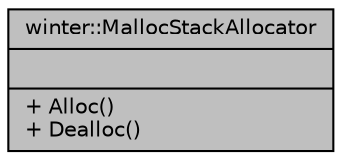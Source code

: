 digraph "winter::MallocStackAllocator"
{
 // LATEX_PDF_SIZE
  edge [fontname="Helvetica",fontsize="10",labelfontname="Helvetica",labelfontsize="10"];
  node [fontname="Helvetica",fontsize="10",shape=record];
  Node1 [label="{winter::MallocStackAllocator\n||+ Alloc()\l+ Dealloc()\l}",height=0.2,width=0.4,color="black", fillcolor="grey75", style="filled", fontcolor="black",tooltip=" "];
}
